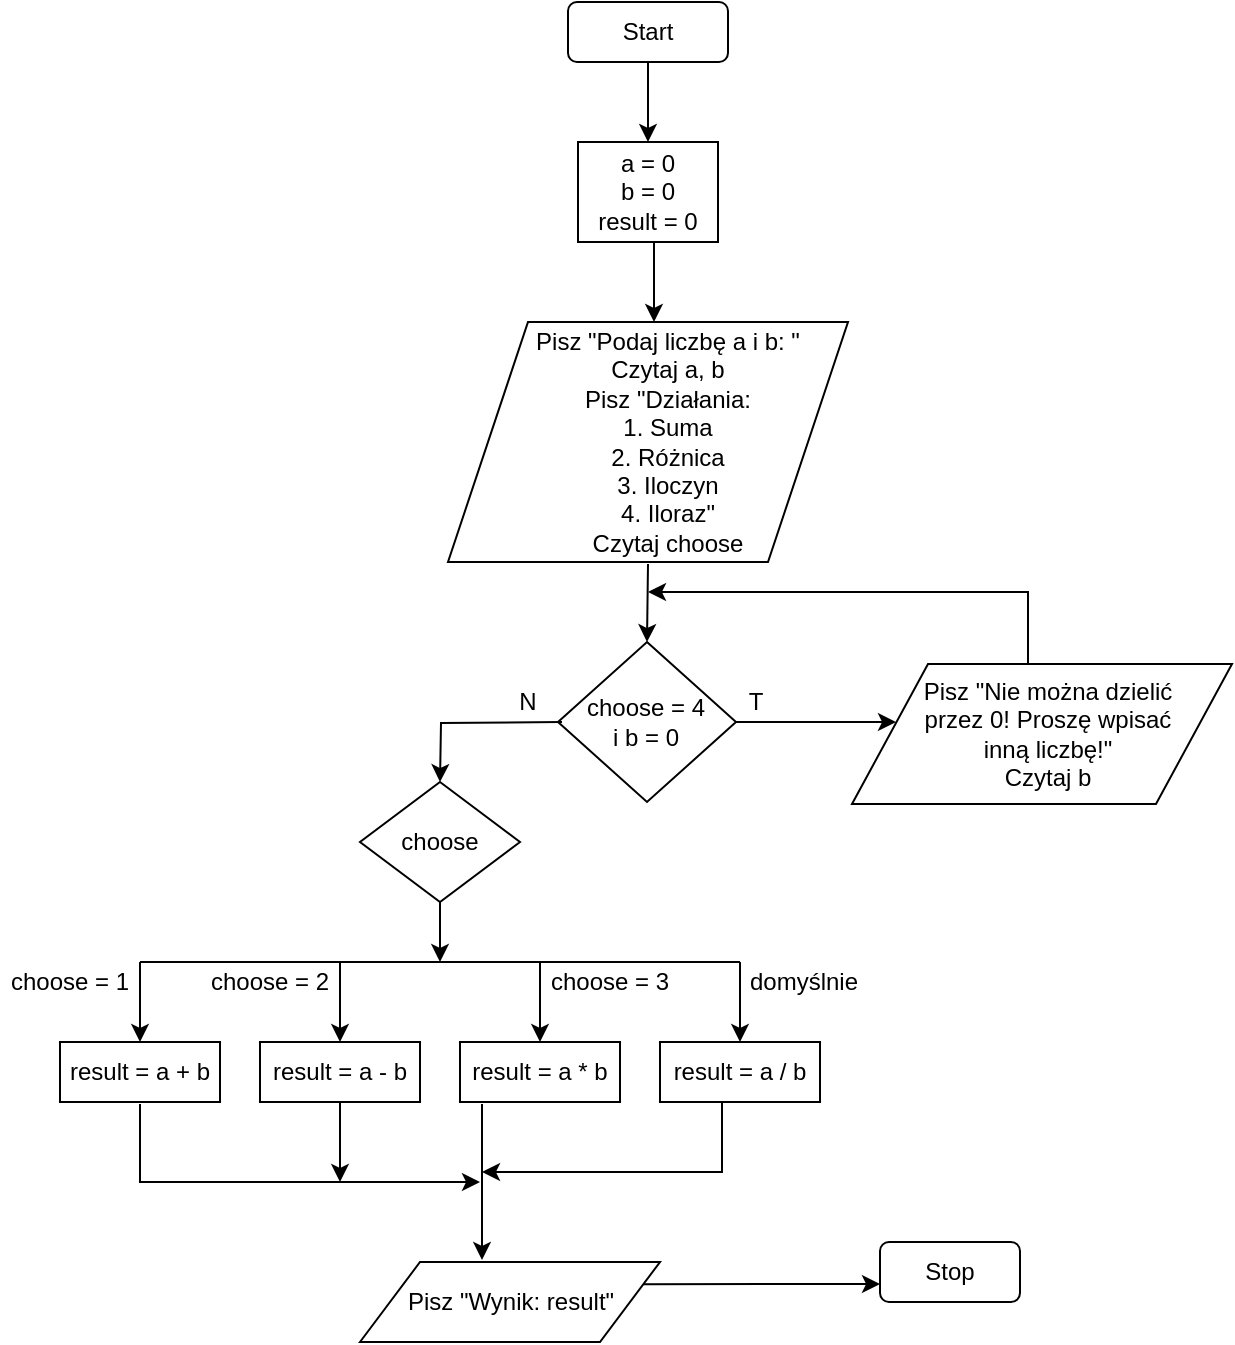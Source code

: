 <mxfile version="12.8.5" type="device"><diagram id="mBLhz5aOuk0kn7GLHCBC" name="Page-1"><mxGraphModel dx="844" dy="738" grid="1" gridSize="10" guides="1" tooltips="1" connect="1" arrows="1" fold="1" page="1" pageScale="1" pageWidth="827" pageHeight="1169" math="0" shadow="0"><root><mxCell id="0"/><mxCell id="1" parent="0"/><mxCell id="n7MPhMs4-RCZcPbEM2GU-1" value="" style="rounded=1;whiteSpace=wrap;html=1;" vertex="1" parent="1"><mxGeometry x="374" y="20" width="80" height="30" as="geometry"/></mxCell><mxCell id="n7MPhMs4-RCZcPbEM2GU-2" value="Start" style="text;html=1;strokeColor=none;fillColor=none;align=center;verticalAlign=middle;whiteSpace=wrap;rounded=0;" vertex="1" parent="1"><mxGeometry x="394" y="25" width="40" height="20" as="geometry"/></mxCell><mxCell id="n7MPhMs4-RCZcPbEM2GU-3" value="" style="shape=parallelogram;perimeter=parallelogramPerimeter;whiteSpace=wrap;html=1;" vertex="1" parent="1"><mxGeometry x="314" y="180" width="200" height="120" as="geometry"/></mxCell><mxCell id="n7MPhMs4-RCZcPbEM2GU-4" value="" style="rounded=0;whiteSpace=wrap;html=1;" vertex="1" parent="1"><mxGeometry x="379" y="90" width="70" height="50" as="geometry"/></mxCell><mxCell id="n7MPhMs4-RCZcPbEM2GU-5" value="a = 0&lt;br&gt;b = 0&lt;br&gt;result = 0" style="text;html=1;strokeColor=none;fillColor=none;align=center;verticalAlign=middle;whiteSpace=wrap;rounded=0;" vertex="1" parent="1"><mxGeometry x="379" y="90" width="70" height="50" as="geometry"/></mxCell><mxCell id="n7MPhMs4-RCZcPbEM2GU-6" value="" style="endArrow=classic;html=1;entryX=0.5;entryY=0;entryDx=0;entryDy=0;exitX=0.5;exitY=1;exitDx=0;exitDy=0;" edge="1" parent="1" source="n7MPhMs4-RCZcPbEM2GU-1" target="n7MPhMs4-RCZcPbEM2GU-5"><mxGeometry width="50" height="50" relative="1" as="geometry"><mxPoint x="400" y="370" as="sourcePoint"/><mxPoint x="450" y="320" as="targetPoint"/></mxGeometry></mxCell><mxCell id="n7MPhMs4-RCZcPbEM2GU-7" value="Pisz &quot;Podaj liczbę a i b: &quot;&lt;br&gt;Czytaj a, b&lt;br&gt;Pisz &quot;Działania:&lt;br&gt;1. Suma&lt;br&gt;2. Różnica&lt;br&gt;3. Iloczyn&lt;br&gt;4. Iloraz&quot;&lt;br&gt;Czytaj choose" style="text;html=1;strokeColor=none;fillColor=none;align=center;verticalAlign=middle;whiteSpace=wrap;rounded=0;" vertex="1" parent="1"><mxGeometry x="354" y="180" width="140" height="120" as="geometry"/></mxCell><mxCell id="n7MPhMs4-RCZcPbEM2GU-10" value="" style="endArrow=classic;html=1;entryX=0.45;entryY=0;entryDx=0;entryDy=0;entryPerimeter=0;" edge="1" parent="1" target="n7MPhMs4-RCZcPbEM2GU-7"><mxGeometry width="50" height="50" relative="1" as="geometry"><mxPoint x="417" y="140" as="sourcePoint"/><mxPoint x="450" y="320" as="targetPoint"/></mxGeometry></mxCell><mxCell id="n7MPhMs4-RCZcPbEM2GU-16" value="" style="edgeStyle=orthogonalEdgeStyle;rounded=0;orthogonalLoop=1;jettySize=auto;html=1;" edge="1" parent="1" source="n7MPhMs4-RCZcPbEM2GU-11"><mxGeometry relative="1" as="geometry"><mxPoint x="538" y="380" as="targetPoint"/></mxGeometry></mxCell><mxCell id="n7MPhMs4-RCZcPbEM2GU-11" value="" style="rhombus;whiteSpace=wrap;html=1;" vertex="1" parent="1"><mxGeometry x="369" y="340" width="89" height="80" as="geometry"/></mxCell><mxCell id="n7MPhMs4-RCZcPbEM2GU-18" value="" style="edgeStyle=orthogonalEdgeStyle;rounded=0;orthogonalLoop=1;jettySize=auto;html=1;" edge="1" parent="1"><mxGeometry relative="1" as="geometry"><mxPoint x="310" y="410" as="targetPoint"/><mxPoint x="371" y="380" as="sourcePoint"/></mxGeometry></mxCell><mxCell id="n7MPhMs4-RCZcPbEM2GU-12" value="choose = 4&lt;br&gt;i b = 0" style="text;html=1;strokeColor=none;fillColor=none;align=center;verticalAlign=middle;whiteSpace=wrap;rounded=0;" vertex="1" parent="1"><mxGeometry x="378" y="365" width="70" height="30" as="geometry"/></mxCell><mxCell id="n7MPhMs4-RCZcPbEM2GU-15" value="" style="endArrow=classic;html=1;entryX=0.5;entryY=0;entryDx=0;entryDy=0;" edge="1" parent="1" target="n7MPhMs4-RCZcPbEM2GU-11"><mxGeometry width="50" height="50" relative="1" as="geometry"><mxPoint x="414" y="301" as="sourcePoint"/><mxPoint x="450" y="320" as="targetPoint"/></mxGeometry></mxCell><mxCell id="n7MPhMs4-RCZcPbEM2GU-17" value="T" style="text;html=1;strokeColor=none;fillColor=none;align=center;verticalAlign=middle;whiteSpace=wrap;rounded=0;" vertex="1" parent="1"><mxGeometry x="448" y="360" width="40" height="20" as="geometry"/></mxCell><mxCell id="n7MPhMs4-RCZcPbEM2GU-19" value="N" style="text;html=1;strokeColor=none;fillColor=none;align=center;verticalAlign=middle;whiteSpace=wrap;rounded=0;" vertex="1" parent="1"><mxGeometry x="334" y="360" width="40" height="20" as="geometry"/></mxCell><mxCell id="n7MPhMs4-RCZcPbEM2GU-20" value="" style="shape=parallelogram;perimeter=parallelogramPerimeter;whiteSpace=wrap;html=1;" vertex="1" parent="1"><mxGeometry x="516" y="351" width="190" height="70" as="geometry"/></mxCell><mxCell id="n7MPhMs4-RCZcPbEM2GU-22" value="" style="edgeStyle=orthogonalEdgeStyle;rounded=0;orthogonalLoop=1;jettySize=auto;html=1;" edge="1" parent="1"><mxGeometry relative="1" as="geometry"><mxPoint x="414" y="315" as="targetPoint"/><mxPoint x="604" y="351" as="sourcePoint"/><Array as="points"><mxPoint x="604" y="315"/></Array></mxGeometry></mxCell><mxCell id="n7MPhMs4-RCZcPbEM2GU-21" value="Pisz &quot;Nie można dzielić przez 0! Proszę wpisać inną liczbę!&quot;&lt;br&gt;Czytaj b" style="text;html=1;strokeColor=none;fillColor=none;align=center;verticalAlign=middle;whiteSpace=wrap;rounded=0;" vertex="1" parent="1"><mxGeometry x="549" y="356" width="130" height="60" as="geometry"/></mxCell><mxCell id="n7MPhMs4-RCZcPbEM2GU-23" value="" style="rhombus;whiteSpace=wrap;html=1;" vertex="1" parent="1"><mxGeometry x="270" y="410" width="80" height="60" as="geometry"/></mxCell><mxCell id="n7MPhMs4-RCZcPbEM2GU-24" value="choose" style="text;html=1;strokeColor=none;fillColor=none;align=center;verticalAlign=middle;whiteSpace=wrap;rounded=0;" vertex="1" parent="1"><mxGeometry x="288" y="430" width="44" height="20" as="geometry"/></mxCell><mxCell id="n7MPhMs4-RCZcPbEM2GU-25" value="" style="endArrow=classic;html=1;exitX=0.5;exitY=1;exitDx=0;exitDy=0;" edge="1" parent="1" source="n7MPhMs4-RCZcPbEM2GU-23"><mxGeometry width="50" height="50" relative="1" as="geometry"><mxPoint x="310" y="490" as="sourcePoint"/><mxPoint x="310" y="500" as="targetPoint"/></mxGeometry></mxCell><mxCell id="n7MPhMs4-RCZcPbEM2GU-26" value="" style="endArrow=none;html=1;" edge="1" parent="1"><mxGeometry width="50" height="50" relative="1" as="geometry"><mxPoint x="160" y="500" as="sourcePoint"/><mxPoint x="460" y="500" as="targetPoint"/></mxGeometry></mxCell><mxCell id="n7MPhMs4-RCZcPbEM2GU-27" value="" style="endArrow=classic;html=1;" edge="1" parent="1"><mxGeometry width="50" height="50" relative="1" as="geometry"><mxPoint x="360" y="500" as="sourcePoint"/><mxPoint x="360" y="540" as="targetPoint"/></mxGeometry></mxCell><mxCell id="n7MPhMs4-RCZcPbEM2GU-28" value="" style="endArrow=classic;html=1;" edge="1" parent="1"><mxGeometry width="50" height="50" relative="1" as="geometry"><mxPoint x="460" y="500" as="sourcePoint"/><mxPoint x="460" y="540" as="targetPoint"/></mxGeometry></mxCell><mxCell id="n7MPhMs4-RCZcPbEM2GU-29" value="" style="endArrow=classic;html=1;" edge="1" parent="1"><mxGeometry width="50" height="50" relative="1" as="geometry"><mxPoint x="260" y="500" as="sourcePoint"/><mxPoint x="260" y="540" as="targetPoint"/></mxGeometry></mxCell><mxCell id="n7MPhMs4-RCZcPbEM2GU-30" value="" style="endArrow=classic;html=1;" edge="1" parent="1"><mxGeometry width="50" height="50" relative="1" as="geometry"><mxPoint x="160" y="500" as="sourcePoint"/><mxPoint x="160" y="540" as="targetPoint"/></mxGeometry></mxCell><mxCell id="n7MPhMs4-RCZcPbEM2GU-31" value="choose = 1" style="text;html=1;strokeColor=none;fillColor=none;align=center;verticalAlign=middle;whiteSpace=wrap;rounded=0;" vertex="1" parent="1"><mxGeometry x="90" y="500" width="70" height="20" as="geometry"/></mxCell><mxCell id="n7MPhMs4-RCZcPbEM2GU-32" value="domyślnie" style="text;html=1;strokeColor=none;fillColor=none;align=center;verticalAlign=middle;whiteSpace=wrap;rounded=0;" vertex="1" parent="1"><mxGeometry x="461" y="500" width="62" height="20" as="geometry"/></mxCell><mxCell id="n7MPhMs4-RCZcPbEM2GU-33" value="choose = 2" style="text;html=1;strokeColor=none;fillColor=none;align=center;verticalAlign=middle;whiteSpace=wrap;rounded=0;" vertex="1" parent="1"><mxGeometry x="190" y="500" width="70" height="20" as="geometry"/></mxCell><mxCell id="n7MPhMs4-RCZcPbEM2GU-34" value="choose = 3" style="text;html=1;strokeColor=none;fillColor=none;align=center;verticalAlign=middle;whiteSpace=wrap;rounded=0;" vertex="1" parent="1"><mxGeometry x="360" y="500" width="70" height="20" as="geometry"/></mxCell><mxCell id="n7MPhMs4-RCZcPbEM2GU-35" value="" style="rounded=0;whiteSpace=wrap;html=1;" vertex="1" parent="1"><mxGeometry x="120" y="540" width="80" height="30" as="geometry"/></mxCell><mxCell id="n7MPhMs4-RCZcPbEM2GU-44" value="" style="edgeStyle=orthogonalEdgeStyle;rounded=0;orthogonalLoop=1;jettySize=auto;html=1;" edge="1" parent="1"><mxGeometry relative="1" as="geometry"><mxPoint x="330" y="610" as="targetPoint"/><mxPoint x="160" y="571" as="sourcePoint"/><Array as="points"><mxPoint x="160" y="610"/><mxPoint x="330" y="610"/></Array></mxGeometry></mxCell><mxCell id="n7MPhMs4-RCZcPbEM2GU-36" value="result = a + b" style="text;html=1;strokeColor=none;fillColor=none;align=center;verticalAlign=middle;whiteSpace=wrap;rounded=0;" vertex="1" parent="1"><mxGeometry x="120" y="545" width="80" height="20" as="geometry"/></mxCell><mxCell id="n7MPhMs4-RCZcPbEM2GU-37" value="" style="rounded=0;whiteSpace=wrap;html=1;" vertex="1" parent="1"><mxGeometry x="220" y="540" width="80" height="30" as="geometry"/></mxCell><mxCell id="n7MPhMs4-RCZcPbEM2GU-38" value="result = a - b" style="text;html=1;strokeColor=none;fillColor=none;align=center;verticalAlign=middle;whiteSpace=wrap;rounded=0;" vertex="1" parent="1"><mxGeometry x="220" y="545" width="80" height="20" as="geometry"/></mxCell><mxCell id="n7MPhMs4-RCZcPbEM2GU-39" value="" style="rounded=0;whiteSpace=wrap;html=1;" vertex="1" parent="1"><mxGeometry x="320" y="540" width="80" height="30" as="geometry"/></mxCell><mxCell id="n7MPhMs4-RCZcPbEM2GU-40" value="result = a * b" style="text;html=1;strokeColor=none;fillColor=none;align=center;verticalAlign=middle;whiteSpace=wrap;rounded=0;" vertex="1" parent="1"><mxGeometry x="320" y="545" width="80" height="20" as="geometry"/></mxCell><mxCell id="n7MPhMs4-RCZcPbEM2GU-41" value="" style="rounded=0;whiteSpace=wrap;html=1;" vertex="1" parent="1"><mxGeometry x="420" y="540" width="80" height="30" as="geometry"/></mxCell><mxCell id="n7MPhMs4-RCZcPbEM2GU-46" value="" style="edgeStyle=orthogonalEdgeStyle;rounded=0;orthogonalLoop=1;jettySize=auto;html=1;" edge="1" parent="1"><mxGeometry relative="1" as="geometry"><mxPoint x="331" y="605" as="targetPoint"/><mxPoint x="451" y="570" as="sourcePoint"/><Array as="points"><mxPoint x="451" y="605"/><mxPoint x="451" y="605"/></Array></mxGeometry></mxCell><mxCell id="n7MPhMs4-RCZcPbEM2GU-42" value="result = a / b" style="text;html=1;strokeColor=none;fillColor=none;align=center;verticalAlign=middle;whiteSpace=wrap;rounded=0;" vertex="1" parent="1"><mxGeometry x="420" y="545" width="80" height="20" as="geometry"/></mxCell><mxCell id="n7MPhMs4-RCZcPbEM2GU-43" value="" style="endArrow=classic;html=1;exitX=0.175;exitY=1.067;exitDx=0;exitDy=0;exitPerimeter=0;" edge="1" parent="1"><mxGeometry width="50" height="50" relative="1" as="geometry"><mxPoint x="331" y="571.01" as="sourcePoint"/><mxPoint x="331" y="649" as="targetPoint"/></mxGeometry></mxCell><mxCell id="n7MPhMs4-RCZcPbEM2GU-45" value="" style="endArrow=classic;html=1;exitX=0.5;exitY=1;exitDx=0;exitDy=0;" edge="1" parent="1" source="n7MPhMs4-RCZcPbEM2GU-37"><mxGeometry width="50" height="50" relative="1" as="geometry"><mxPoint x="400" y="370" as="sourcePoint"/><mxPoint x="260" y="610" as="targetPoint"/></mxGeometry></mxCell><mxCell id="n7MPhMs4-RCZcPbEM2GU-47" value="" style="shape=parallelogram;perimeter=parallelogramPerimeter;whiteSpace=wrap;html=1;" vertex="1" parent="1"><mxGeometry x="270" y="650" width="150" height="40" as="geometry"/></mxCell><mxCell id="n7MPhMs4-RCZcPbEM2GU-48" value="Pisz &quot;Wynik: result&quot;" style="text;html=1;strokeColor=none;fillColor=none;align=center;verticalAlign=middle;whiteSpace=wrap;rounded=0;" vertex="1" parent="1"><mxGeometry x="291" y="660" width="109" height="20" as="geometry"/></mxCell><mxCell id="n7MPhMs4-RCZcPbEM2GU-49" value="" style="endArrow=classic;html=1;exitX=1;exitY=0.25;exitDx=0;exitDy=0;" edge="1" parent="1" source="n7MPhMs4-RCZcPbEM2GU-47"><mxGeometry width="50" height="50" relative="1" as="geometry"><mxPoint x="400" y="470" as="sourcePoint"/><mxPoint x="530" y="661" as="targetPoint"/></mxGeometry></mxCell><mxCell id="n7MPhMs4-RCZcPbEM2GU-50" value="" style="rounded=1;whiteSpace=wrap;html=1;" vertex="1" parent="1"><mxGeometry x="530" y="640" width="70" height="30" as="geometry"/></mxCell><mxCell id="n7MPhMs4-RCZcPbEM2GU-51" value="Stop" style="text;html=1;strokeColor=none;fillColor=none;align=center;verticalAlign=middle;whiteSpace=wrap;rounded=0;" vertex="1" parent="1"><mxGeometry x="545" y="645" width="40" height="20" as="geometry"/></mxCell></root></mxGraphModel></diagram></mxfile>